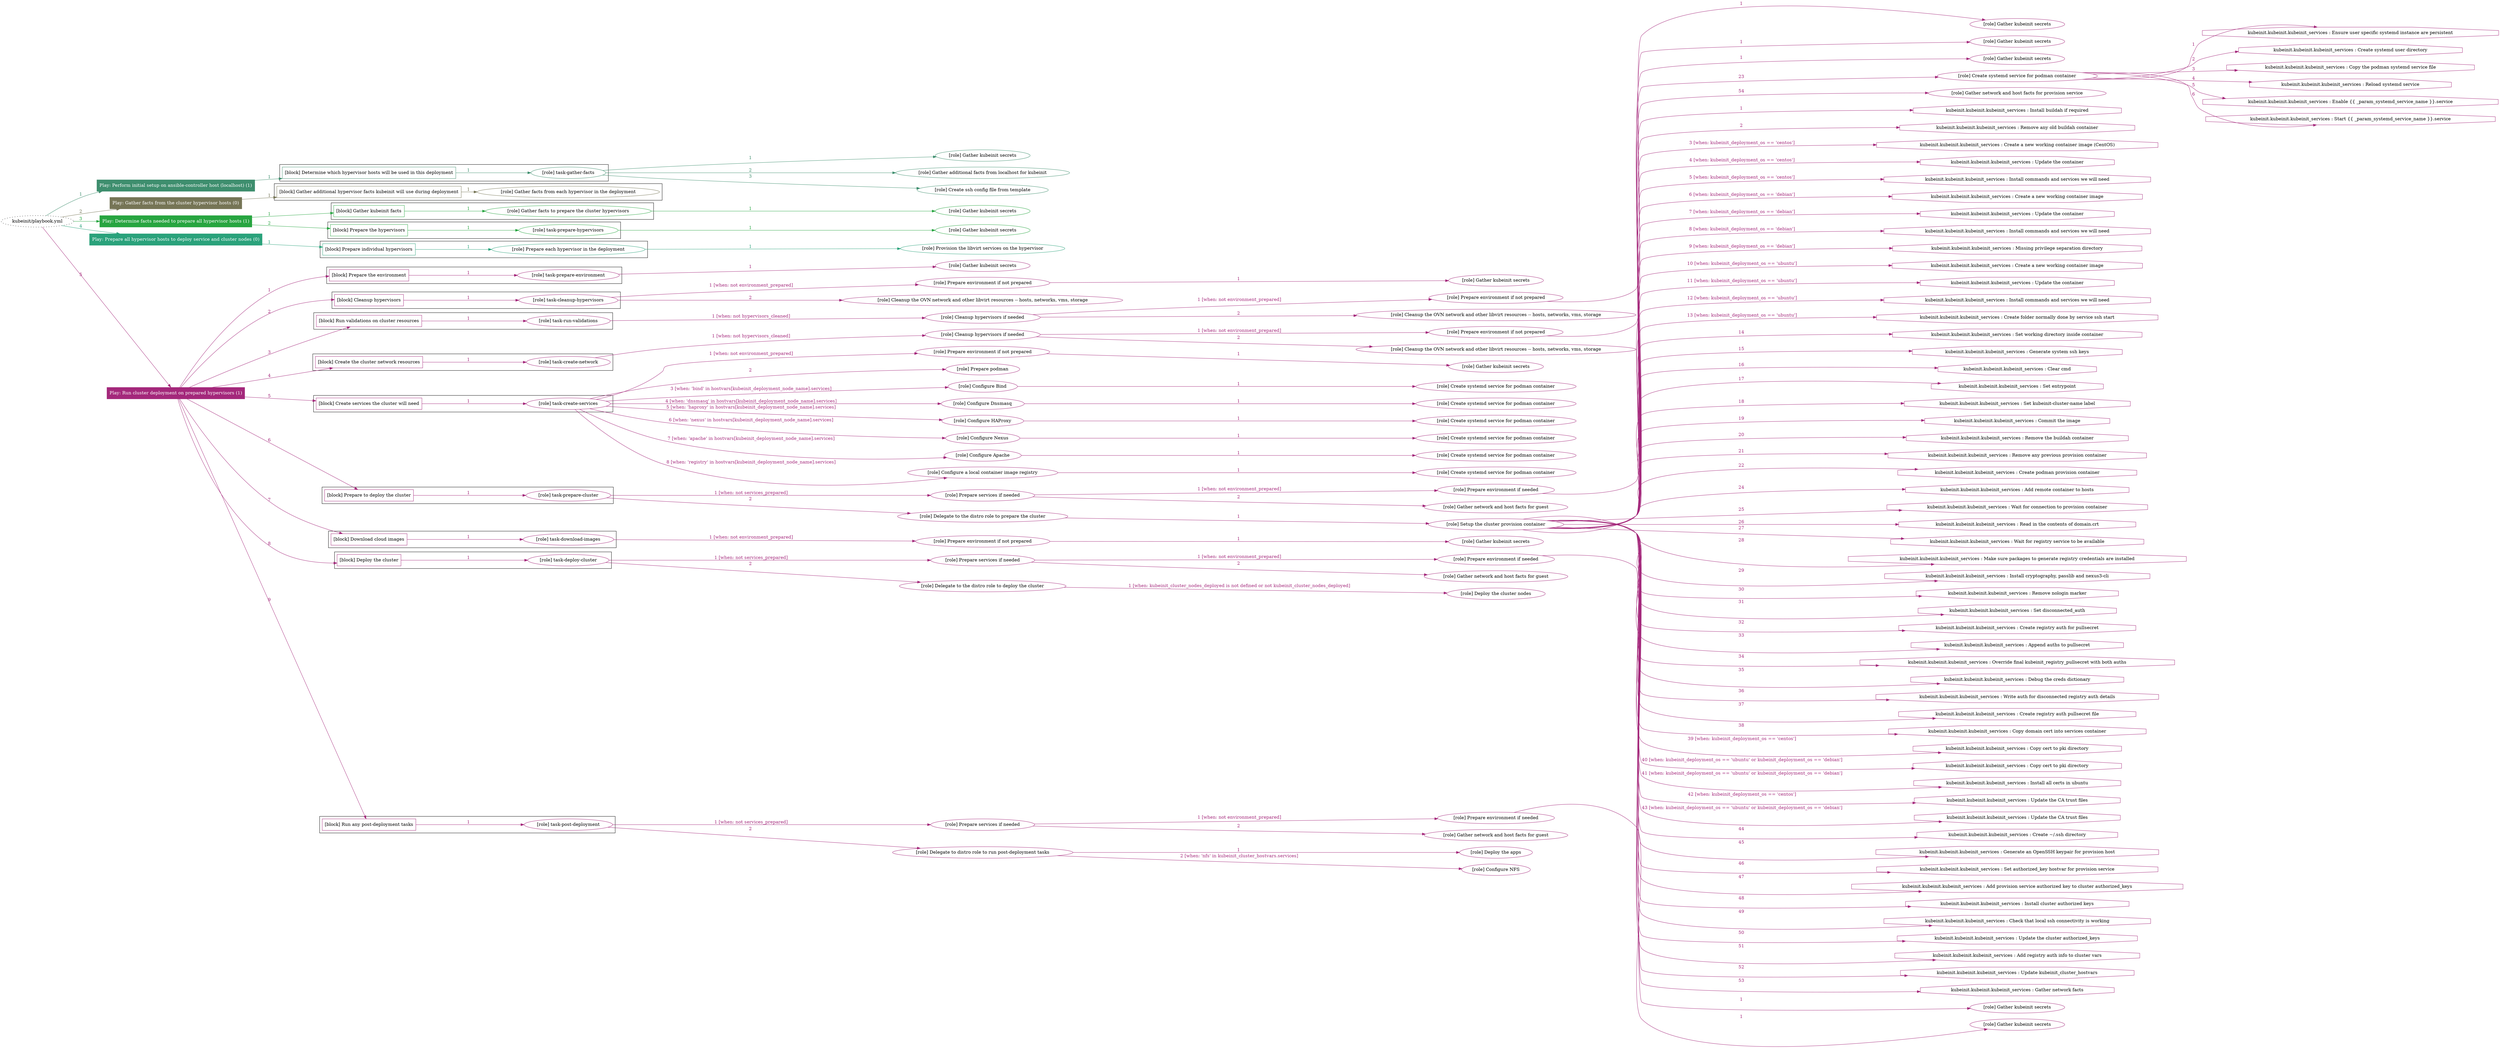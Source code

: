 digraph {
	graph [concentrate=true ordering=in rankdir=LR ratio=fill]
	edge [esep=5 sep=10]
	"kubeinit/playbook.yml" [URL="/home/runner/work/kubeinit/kubeinit/kubeinit/playbook.yml" id=playbook_fc9ef0c0 style=dotted]
	play_40e023aa [label="Play: Perform initial setup on ansible-controller host (localhost) (1)" URL="/home/runner/work/kubeinit/kubeinit/kubeinit/playbook.yml" color="#3e8e6e" fontcolor="#ffffff" id=play_40e023aa shape=box style=filled tooltip=localhost]
	"kubeinit/playbook.yml" -> play_40e023aa [label="1 " color="#3e8e6e" fontcolor="#3e8e6e" id=edge_9143a3cf labeltooltip="1 " tooltip="1 "]
	subgraph "Gather kubeinit secrets" {
		role_ceb4c560 [label="[role] Gather kubeinit secrets" URL="/home/runner/.ansible/collections/ansible_collections/kubeinit/kubeinit/roles/kubeinit_prepare/tasks/build_hypervisors_group.yml" color="#3e8e6e" id=role_ceb4c560 tooltip="Gather kubeinit secrets"]
	}
	subgraph "Gather additional facts from localhost for kubeinit" {
		role_d8255704 [label="[role] Gather additional facts from localhost for kubeinit" URL="/home/runner/.ansible/collections/ansible_collections/kubeinit/kubeinit/roles/kubeinit_prepare/tasks/build_hypervisors_group.yml" color="#3e8e6e" id=role_d8255704 tooltip="Gather additional facts from localhost for kubeinit"]
	}
	subgraph "Create ssh config file from template" {
		role_a8addc89 [label="[role] Create ssh config file from template" URL="/home/runner/.ansible/collections/ansible_collections/kubeinit/kubeinit/roles/kubeinit_prepare/tasks/build_hypervisors_group.yml" color="#3e8e6e" id=role_a8addc89 tooltip="Create ssh config file from template"]
	}
	subgraph "task-gather-facts" {
		role_4b4bc251 [label="[role] task-gather-facts" URL="/home/runner/work/kubeinit/kubeinit/kubeinit/playbook.yml" color="#3e8e6e" id=role_4b4bc251 tooltip="task-gather-facts"]
		role_4b4bc251 -> role_ceb4c560 [label="1 " color="#3e8e6e" fontcolor="#3e8e6e" id=edge_9913559d labeltooltip="1 " tooltip="1 "]
		role_4b4bc251 -> role_d8255704 [label="2 " color="#3e8e6e" fontcolor="#3e8e6e" id=edge_7c391508 labeltooltip="2 " tooltip="2 "]
		role_4b4bc251 -> role_a8addc89 [label="3 " color="#3e8e6e" fontcolor="#3e8e6e" id=edge_d17e6157 labeltooltip="3 " tooltip="3 "]
	}
	subgraph "Play: Perform initial setup on ansible-controller host (localhost) (1)" {
		play_40e023aa -> block_a10aff15 [label=1 color="#3e8e6e" fontcolor="#3e8e6e" id=edge_7d0dbaa0 labeltooltip=1 tooltip=1]
		subgraph cluster_block_a10aff15 {
			block_a10aff15 [label="[block] Determine which hypervisor hosts will be used in this deployment" URL="/home/runner/work/kubeinit/kubeinit/kubeinit/playbook.yml" color="#3e8e6e" id=block_a10aff15 labeltooltip="Determine which hypervisor hosts will be used in this deployment" shape=box tooltip="Determine which hypervisor hosts will be used in this deployment"]
			block_a10aff15 -> role_4b4bc251 [label="1 " color="#3e8e6e" fontcolor="#3e8e6e" id=edge_7c44c421 labeltooltip="1 " tooltip="1 "]
		}
	}
	play_b331a8ee [label="Play: Gather facts from the cluster hypervisor hosts (0)" URL="/home/runner/work/kubeinit/kubeinit/kubeinit/playbook.yml" color="#767556" fontcolor="#ffffff" id=play_b331a8ee shape=box style=filled tooltip="Play: Gather facts from the cluster hypervisor hosts (0)"]
	"kubeinit/playbook.yml" -> play_b331a8ee [label="2 " color="#767556" fontcolor="#767556" id=edge_70a4c593 labeltooltip="2 " tooltip="2 "]
	subgraph "Gather facts from each hypervisor in the deployment" {
		role_54c6ccaf [label="[role] Gather facts from each hypervisor in the deployment" URL="/home/runner/work/kubeinit/kubeinit/kubeinit/playbook.yml" color="#767556" id=role_54c6ccaf tooltip="Gather facts from each hypervisor in the deployment"]
	}
	subgraph "Play: Gather facts from the cluster hypervisor hosts (0)" {
		play_b331a8ee -> block_916718db [label=1 color="#767556" fontcolor="#767556" id=edge_ce037e58 labeltooltip=1 tooltip=1]
		subgraph cluster_block_916718db {
			block_916718db [label="[block] Gather additional hypervisor facts kubeinit will use during deployment" URL="/home/runner/work/kubeinit/kubeinit/kubeinit/playbook.yml" color="#767556" id=block_916718db labeltooltip="Gather additional hypervisor facts kubeinit will use during deployment" shape=box tooltip="Gather additional hypervisor facts kubeinit will use during deployment"]
			block_916718db -> role_54c6ccaf [label="1 " color="#767556" fontcolor="#767556" id=edge_72fcd29d labeltooltip="1 " tooltip="1 "]
		}
	}
	play_ac082080 [label="Play: Determine facts needed to prepare all hypervisor hosts (1)" URL="/home/runner/work/kubeinit/kubeinit/kubeinit/playbook.yml" color="#27a540" fontcolor="#ffffff" id=play_ac082080 shape=box style=filled tooltip=localhost]
	"kubeinit/playbook.yml" -> play_ac082080 [label="3 " color="#27a540" fontcolor="#27a540" id=edge_07451710 labeltooltip="3 " tooltip="3 "]
	subgraph "Gather kubeinit secrets" {
		role_797c23f0 [label="[role] Gather kubeinit secrets" URL="/home/runner/.ansible/collections/ansible_collections/kubeinit/kubeinit/roles/kubeinit_prepare/tasks/gather_kubeinit_facts.yml" color="#27a540" id=role_797c23f0 tooltip="Gather kubeinit secrets"]
	}
	subgraph "Gather facts to prepare the cluster hypervisors" {
		role_e097ae68 [label="[role] Gather facts to prepare the cluster hypervisors" URL="/home/runner/work/kubeinit/kubeinit/kubeinit/playbook.yml" color="#27a540" id=role_e097ae68 tooltip="Gather facts to prepare the cluster hypervisors"]
		role_e097ae68 -> role_797c23f0 [label="1 " color="#27a540" fontcolor="#27a540" id=edge_1d40142e labeltooltip="1 " tooltip="1 "]
	}
	subgraph "Gather kubeinit secrets" {
		role_cbdb8c14 [label="[role] Gather kubeinit secrets" URL="/home/runner/.ansible/collections/ansible_collections/kubeinit/kubeinit/roles/kubeinit_prepare/tasks/gather_kubeinit_facts.yml" color="#27a540" id=role_cbdb8c14 tooltip="Gather kubeinit secrets"]
	}
	subgraph "task-prepare-hypervisors" {
		role_9def0d1f [label="[role] task-prepare-hypervisors" URL="/home/runner/work/kubeinit/kubeinit/kubeinit/playbook.yml" color="#27a540" id=role_9def0d1f tooltip="task-prepare-hypervisors"]
		role_9def0d1f -> role_cbdb8c14 [label="1 " color="#27a540" fontcolor="#27a540" id=edge_0aa300aa labeltooltip="1 " tooltip="1 "]
	}
	subgraph "Play: Determine facts needed to prepare all hypervisor hosts (1)" {
		play_ac082080 -> block_69c78845 [label=1 color="#27a540" fontcolor="#27a540" id=edge_75e038e0 labeltooltip=1 tooltip=1]
		subgraph cluster_block_69c78845 {
			block_69c78845 [label="[block] Gather kubeinit facts" URL="/home/runner/work/kubeinit/kubeinit/kubeinit/playbook.yml" color="#27a540" id=block_69c78845 labeltooltip="Gather kubeinit facts" shape=box tooltip="Gather kubeinit facts"]
			block_69c78845 -> role_e097ae68 [label="1 " color="#27a540" fontcolor="#27a540" id=edge_e6ae9882 labeltooltip="1 " tooltip="1 "]
		}
		play_ac082080 -> block_7c60056f [label=2 color="#27a540" fontcolor="#27a540" id=edge_09f9b8f0 labeltooltip=2 tooltip=2]
		subgraph cluster_block_7c60056f {
			block_7c60056f [label="[block] Prepare the hypervisors" URL="/home/runner/work/kubeinit/kubeinit/kubeinit/playbook.yml" color="#27a540" id=block_7c60056f labeltooltip="Prepare the hypervisors" shape=box tooltip="Prepare the hypervisors"]
			block_7c60056f -> role_9def0d1f [label="1 " color="#27a540" fontcolor="#27a540" id=edge_7a21856f labeltooltip="1 " tooltip="1 "]
		}
	}
	play_f7979178 [label="Play: Prepare all hypervisor hosts to deploy service and cluster nodes (0)" URL="/home/runner/work/kubeinit/kubeinit/kubeinit/playbook.yml" color="#2aa27b" fontcolor="#ffffff" id=play_f7979178 shape=box style=filled tooltip="Play: Prepare all hypervisor hosts to deploy service and cluster nodes (0)"]
	"kubeinit/playbook.yml" -> play_f7979178 [label="4 " color="#2aa27b" fontcolor="#2aa27b" id=edge_63b0119c labeltooltip="4 " tooltip="4 "]
	subgraph "Provision the libvirt services on the hypervisor" {
		role_2e86f4f8 [label="[role] Provision the libvirt services on the hypervisor" URL="/home/runner/.ansible/collections/ansible_collections/kubeinit/kubeinit/roles/kubeinit_prepare/tasks/prepare_hypervisor.yml" color="#2aa27b" id=role_2e86f4f8 tooltip="Provision the libvirt services on the hypervisor"]
	}
	subgraph "Prepare each hypervisor in the deployment" {
		role_d9214d9c [label="[role] Prepare each hypervisor in the deployment" URL="/home/runner/work/kubeinit/kubeinit/kubeinit/playbook.yml" color="#2aa27b" id=role_d9214d9c tooltip="Prepare each hypervisor in the deployment"]
		role_d9214d9c -> role_2e86f4f8 [label="1 " color="#2aa27b" fontcolor="#2aa27b" id=edge_7694df0a labeltooltip="1 " tooltip="1 "]
	}
	subgraph "Play: Prepare all hypervisor hosts to deploy service and cluster nodes (0)" {
		play_f7979178 -> block_fe6e8619 [label=1 color="#2aa27b" fontcolor="#2aa27b" id=edge_f6553859 labeltooltip=1 tooltip=1]
		subgraph cluster_block_fe6e8619 {
			block_fe6e8619 [label="[block] Prepare individual hypervisors" URL="/home/runner/work/kubeinit/kubeinit/kubeinit/playbook.yml" color="#2aa27b" id=block_fe6e8619 labeltooltip="Prepare individual hypervisors" shape=box tooltip="Prepare individual hypervisors"]
			block_fe6e8619 -> role_d9214d9c [label="1 " color="#2aa27b" fontcolor="#2aa27b" id=edge_371c7bcf labeltooltip="1 " tooltip="1 "]
		}
	}
	play_3b40f7a4 [label="Play: Run cluster deployment on prepared hypervisors (1)" URL="/home/runner/work/kubeinit/kubeinit/kubeinit/playbook.yml" color="#a4287b" fontcolor="#ffffff" id=play_3b40f7a4 shape=box style=filled tooltip=localhost]
	"kubeinit/playbook.yml" -> play_3b40f7a4 [label="5 " color="#a4287b" fontcolor="#a4287b" id=edge_44ec511d labeltooltip="5 " tooltip="5 "]
	subgraph "Gather kubeinit secrets" {
		role_8edb78dc [label="[role] Gather kubeinit secrets" URL="/home/runner/.ansible/collections/ansible_collections/kubeinit/kubeinit/roles/kubeinit_prepare/tasks/gather_kubeinit_facts.yml" color="#a4287b" id=role_8edb78dc tooltip="Gather kubeinit secrets"]
	}
	subgraph "task-prepare-environment" {
		role_894d1590 [label="[role] task-prepare-environment" URL="/home/runner/work/kubeinit/kubeinit/kubeinit/playbook.yml" color="#a4287b" id=role_894d1590 tooltip="task-prepare-environment"]
		role_894d1590 -> role_8edb78dc [label="1 " color="#a4287b" fontcolor="#a4287b" id=edge_e4213322 labeltooltip="1 " tooltip="1 "]
	}
	subgraph "Gather kubeinit secrets" {
		role_2dbd3ea4 [label="[role] Gather kubeinit secrets" URL="/home/runner/.ansible/collections/ansible_collections/kubeinit/kubeinit/roles/kubeinit_prepare/tasks/gather_kubeinit_facts.yml" color="#a4287b" id=role_2dbd3ea4 tooltip="Gather kubeinit secrets"]
	}
	subgraph "Prepare environment if not prepared" {
		role_f28abff0 [label="[role] Prepare environment if not prepared" URL="/home/runner/.ansible/collections/ansible_collections/kubeinit/kubeinit/roles/kubeinit_prepare/tasks/cleanup_hypervisors.yml" color="#a4287b" id=role_f28abff0 tooltip="Prepare environment if not prepared"]
		role_f28abff0 -> role_2dbd3ea4 [label="1 " color="#a4287b" fontcolor="#a4287b" id=edge_283c0130 labeltooltip="1 " tooltip="1 "]
	}
	subgraph "Cleanup the OVN network and other libvirt resources -- hosts, networks, vms, storage" {
		role_dc21ffb0 [label="[role] Cleanup the OVN network and other libvirt resources -- hosts, networks, vms, storage" URL="/home/runner/.ansible/collections/ansible_collections/kubeinit/kubeinit/roles/kubeinit_prepare/tasks/cleanup_hypervisors.yml" color="#a4287b" id=role_dc21ffb0 tooltip="Cleanup the OVN network and other libvirt resources -- hosts, networks, vms, storage"]
	}
	subgraph "task-cleanup-hypervisors" {
		role_9ffa4da5 [label="[role] task-cleanup-hypervisors" URL="/home/runner/work/kubeinit/kubeinit/kubeinit/playbook.yml" color="#a4287b" id=role_9ffa4da5 tooltip="task-cleanup-hypervisors"]
		role_9ffa4da5 -> role_f28abff0 [label="1 [when: not environment_prepared]" color="#a4287b" fontcolor="#a4287b" id=edge_ab8c6ffa labeltooltip="1 [when: not environment_prepared]" tooltip="1 [when: not environment_prepared]"]
		role_9ffa4da5 -> role_dc21ffb0 [label="2 " color="#a4287b" fontcolor="#a4287b" id=edge_ac21a563 labeltooltip="2 " tooltip="2 "]
	}
	subgraph "Gather kubeinit secrets" {
		role_d8016eed [label="[role] Gather kubeinit secrets" URL="/home/runner/.ansible/collections/ansible_collections/kubeinit/kubeinit/roles/kubeinit_prepare/tasks/gather_kubeinit_facts.yml" color="#a4287b" id=role_d8016eed tooltip="Gather kubeinit secrets"]
	}
	subgraph "Prepare environment if not prepared" {
		role_b6e67a8f [label="[role] Prepare environment if not prepared" URL="/home/runner/.ansible/collections/ansible_collections/kubeinit/kubeinit/roles/kubeinit_prepare/tasks/cleanup_hypervisors.yml" color="#a4287b" id=role_b6e67a8f tooltip="Prepare environment if not prepared"]
		role_b6e67a8f -> role_d8016eed [label="1 " color="#a4287b" fontcolor="#a4287b" id=edge_2d1b01a0 labeltooltip="1 " tooltip="1 "]
	}
	subgraph "Cleanup the OVN network and other libvirt resources -- hosts, networks, vms, storage" {
		role_b9b884fc [label="[role] Cleanup the OVN network and other libvirt resources -- hosts, networks, vms, storage" URL="/home/runner/.ansible/collections/ansible_collections/kubeinit/kubeinit/roles/kubeinit_prepare/tasks/cleanup_hypervisors.yml" color="#a4287b" id=role_b9b884fc tooltip="Cleanup the OVN network and other libvirt resources -- hosts, networks, vms, storage"]
	}
	subgraph "Cleanup hypervisors if needed" {
		role_f535b6c1 [label="[role] Cleanup hypervisors if needed" URL="/home/runner/.ansible/collections/ansible_collections/kubeinit/kubeinit/roles/kubeinit_validations/tasks/main.yml" color="#a4287b" id=role_f535b6c1 tooltip="Cleanup hypervisors if needed"]
		role_f535b6c1 -> role_b6e67a8f [label="1 [when: not environment_prepared]" color="#a4287b" fontcolor="#a4287b" id=edge_dbe62b80 labeltooltip="1 [when: not environment_prepared]" tooltip="1 [when: not environment_prepared]"]
		role_f535b6c1 -> role_b9b884fc [label="2 " color="#a4287b" fontcolor="#a4287b" id=edge_03a955c8 labeltooltip="2 " tooltip="2 "]
	}
	subgraph "task-run-validations" {
		role_7bd41323 [label="[role] task-run-validations" URL="/home/runner/work/kubeinit/kubeinit/kubeinit/playbook.yml" color="#a4287b" id=role_7bd41323 tooltip="task-run-validations"]
		role_7bd41323 -> role_f535b6c1 [label="1 [when: not hypervisors_cleaned]" color="#a4287b" fontcolor="#a4287b" id=edge_4cca9461 labeltooltip="1 [when: not hypervisors_cleaned]" tooltip="1 [when: not hypervisors_cleaned]"]
	}
	subgraph "Gather kubeinit secrets" {
		role_51395961 [label="[role] Gather kubeinit secrets" URL="/home/runner/.ansible/collections/ansible_collections/kubeinit/kubeinit/roles/kubeinit_prepare/tasks/gather_kubeinit_facts.yml" color="#a4287b" id=role_51395961 tooltip="Gather kubeinit secrets"]
	}
	subgraph "Prepare environment if not prepared" {
		role_cf07cda0 [label="[role] Prepare environment if not prepared" URL="/home/runner/.ansible/collections/ansible_collections/kubeinit/kubeinit/roles/kubeinit_prepare/tasks/cleanup_hypervisors.yml" color="#a4287b" id=role_cf07cda0 tooltip="Prepare environment if not prepared"]
		role_cf07cda0 -> role_51395961 [label="1 " color="#a4287b" fontcolor="#a4287b" id=edge_23709ef2 labeltooltip="1 " tooltip="1 "]
	}
	subgraph "Cleanup the OVN network and other libvirt resources -- hosts, networks, vms, storage" {
		role_69a82f65 [label="[role] Cleanup the OVN network and other libvirt resources -- hosts, networks, vms, storage" URL="/home/runner/.ansible/collections/ansible_collections/kubeinit/kubeinit/roles/kubeinit_prepare/tasks/cleanup_hypervisors.yml" color="#a4287b" id=role_69a82f65 tooltip="Cleanup the OVN network and other libvirt resources -- hosts, networks, vms, storage"]
	}
	subgraph "Cleanup hypervisors if needed" {
		role_98ede2b1 [label="[role] Cleanup hypervisors if needed" URL="/home/runner/.ansible/collections/ansible_collections/kubeinit/kubeinit/roles/kubeinit_libvirt/tasks/create_network.yml" color="#a4287b" id=role_98ede2b1 tooltip="Cleanup hypervisors if needed"]
		role_98ede2b1 -> role_cf07cda0 [label="1 [when: not environment_prepared]" color="#a4287b" fontcolor="#a4287b" id=edge_e37c5677 labeltooltip="1 [when: not environment_prepared]" tooltip="1 [when: not environment_prepared]"]
		role_98ede2b1 -> role_69a82f65 [label="2 " color="#a4287b" fontcolor="#a4287b" id=edge_219d1ae0 labeltooltip="2 " tooltip="2 "]
	}
	subgraph "task-create-network" {
		role_64166454 [label="[role] task-create-network" URL="/home/runner/work/kubeinit/kubeinit/kubeinit/playbook.yml" color="#a4287b" id=role_64166454 tooltip="task-create-network"]
		role_64166454 -> role_98ede2b1 [label="1 [when: not hypervisors_cleaned]" color="#a4287b" fontcolor="#a4287b" id=edge_05e85c1c labeltooltip="1 [when: not hypervisors_cleaned]" tooltip="1 [when: not hypervisors_cleaned]"]
	}
	subgraph "Gather kubeinit secrets" {
		role_f6fcbee2 [label="[role] Gather kubeinit secrets" URL="/home/runner/.ansible/collections/ansible_collections/kubeinit/kubeinit/roles/kubeinit_prepare/tasks/gather_kubeinit_facts.yml" color="#a4287b" id=role_f6fcbee2 tooltip="Gather kubeinit secrets"]
	}
	subgraph "Prepare environment if not prepared" {
		role_054988a4 [label="[role] Prepare environment if not prepared" URL="/home/runner/.ansible/collections/ansible_collections/kubeinit/kubeinit/roles/kubeinit_services/tasks/main.yml" color="#a4287b" id=role_054988a4 tooltip="Prepare environment if not prepared"]
		role_054988a4 -> role_f6fcbee2 [label="1 " color="#a4287b" fontcolor="#a4287b" id=edge_7e36f71a labeltooltip="1 " tooltip="1 "]
	}
	subgraph "Prepare podman" {
		role_267c48cf [label="[role] Prepare podman" URL="/home/runner/.ansible/collections/ansible_collections/kubeinit/kubeinit/roles/kubeinit_services/tasks/00_create_service_pod.yml" color="#a4287b" id=role_267c48cf tooltip="Prepare podman"]
	}
	subgraph "Create systemd service for podman container" {
		role_49966fa1 [label="[role] Create systemd service for podman container" URL="/home/runner/.ansible/collections/ansible_collections/kubeinit/kubeinit/roles/kubeinit_bind/tasks/main.yml" color="#a4287b" id=role_49966fa1 tooltip="Create systemd service for podman container"]
	}
	subgraph "Configure Bind" {
		role_d8f028ad [label="[role] Configure Bind" URL="/home/runner/.ansible/collections/ansible_collections/kubeinit/kubeinit/roles/kubeinit_services/tasks/start_services_containers.yml" color="#a4287b" id=role_d8f028ad tooltip="Configure Bind"]
		role_d8f028ad -> role_49966fa1 [label="1 " color="#a4287b" fontcolor="#a4287b" id=edge_faceec6a labeltooltip="1 " tooltip="1 "]
	}
	subgraph "Create systemd service for podman container" {
		role_0ac103c0 [label="[role] Create systemd service for podman container" URL="/home/runner/.ansible/collections/ansible_collections/kubeinit/kubeinit/roles/kubeinit_dnsmasq/tasks/main.yml" color="#a4287b" id=role_0ac103c0 tooltip="Create systemd service for podman container"]
	}
	subgraph "Configure Dnsmasq" {
		role_2464eeed [label="[role] Configure Dnsmasq" URL="/home/runner/.ansible/collections/ansible_collections/kubeinit/kubeinit/roles/kubeinit_services/tasks/start_services_containers.yml" color="#a4287b" id=role_2464eeed tooltip="Configure Dnsmasq"]
		role_2464eeed -> role_0ac103c0 [label="1 " color="#a4287b" fontcolor="#a4287b" id=edge_6a5e719e labeltooltip="1 " tooltip="1 "]
	}
	subgraph "Create systemd service for podman container" {
		role_ac623488 [label="[role] Create systemd service for podman container" URL="/home/runner/.ansible/collections/ansible_collections/kubeinit/kubeinit/roles/kubeinit_haproxy/tasks/main.yml" color="#a4287b" id=role_ac623488 tooltip="Create systemd service for podman container"]
	}
	subgraph "Configure HAProxy" {
		role_4a7d347b [label="[role] Configure HAProxy" URL="/home/runner/.ansible/collections/ansible_collections/kubeinit/kubeinit/roles/kubeinit_services/tasks/start_services_containers.yml" color="#a4287b" id=role_4a7d347b tooltip="Configure HAProxy"]
		role_4a7d347b -> role_ac623488 [label="1 " color="#a4287b" fontcolor="#a4287b" id=edge_bae166fc labeltooltip="1 " tooltip="1 "]
	}
	subgraph "Create systemd service for podman container" {
		role_0b8dae5e [label="[role] Create systemd service for podman container" URL="/home/runner/.ansible/collections/ansible_collections/kubeinit/kubeinit/roles/kubeinit_nexus/tasks/main.yml" color="#a4287b" id=role_0b8dae5e tooltip="Create systemd service for podman container"]
	}
	subgraph "Configure Nexus" {
		role_c68414f7 [label="[role] Configure Nexus" URL="/home/runner/.ansible/collections/ansible_collections/kubeinit/kubeinit/roles/kubeinit_services/tasks/start_services_containers.yml" color="#a4287b" id=role_c68414f7 tooltip="Configure Nexus"]
		role_c68414f7 -> role_0b8dae5e [label="1 " color="#a4287b" fontcolor="#a4287b" id=edge_eb6af883 labeltooltip="1 " tooltip="1 "]
	}
	subgraph "Create systemd service for podman container" {
		role_98b53064 [label="[role] Create systemd service for podman container" URL="/home/runner/.ansible/collections/ansible_collections/kubeinit/kubeinit/roles/kubeinit_apache/tasks/main.yml" color="#a4287b" id=role_98b53064 tooltip="Create systemd service for podman container"]
	}
	subgraph "Configure Apache" {
		role_1bf7f138 [label="[role] Configure Apache" URL="/home/runner/.ansible/collections/ansible_collections/kubeinit/kubeinit/roles/kubeinit_services/tasks/start_services_containers.yml" color="#a4287b" id=role_1bf7f138 tooltip="Configure Apache"]
		role_1bf7f138 -> role_98b53064 [label="1 " color="#a4287b" fontcolor="#a4287b" id=edge_299ad79e labeltooltip="1 " tooltip="1 "]
	}
	subgraph "Create systemd service for podman container" {
		role_7ed688b8 [label="[role] Create systemd service for podman container" URL="/home/runner/.ansible/collections/ansible_collections/kubeinit/kubeinit/roles/kubeinit_registry/tasks/main.yml" color="#a4287b" id=role_7ed688b8 tooltip="Create systemd service for podman container"]
	}
	subgraph "Configure a local container image registry" {
		role_5d12a79b [label="[role] Configure a local container image registry" URL="/home/runner/.ansible/collections/ansible_collections/kubeinit/kubeinit/roles/kubeinit_services/tasks/start_services_containers.yml" color="#a4287b" id=role_5d12a79b tooltip="Configure a local container image registry"]
		role_5d12a79b -> role_7ed688b8 [label="1 " color="#a4287b" fontcolor="#a4287b" id=edge_d4a56080 labeltooltip="1 " tooltip="1 "]
	}
	subgraph "task-create-services" {
		role_0a69d91a [label="[role] task-create-services" URL="/home/runner/work/kubeinit/kubeinit/kubeinit/playbook.yml" color="#a4287b" id=role_0a69d91a tooltip="task-create-services"]
		role_0a69d91a -> role_054988a4 [label="1 [when: not environment_prepared]" color="#a4287b" fontcolor="#a4287b" id=edge_16dcb2e8 labeltooltip="1 [when: not environment_prepared]" tooltip="1 [when: not environment_prepared]"]
		role_0a69d91a -> role_267c48cf [label="2 " color="#a4287b" fontcolor="#a4287b" id=edge_fea19907 labeltooltip="2 " tooltip="2 "]
		role_0a69d91a -> role_d8f028ad [label="3 [when: 'bind' in hostvars[kubeinit_deployment_node_name].services]" color="#a4287b" fontcolor="#a4287b" id=edge_2f4a592b labeltooltip="3 [when: 'bind' in hostvars[kubeinit_deployment_node_name].services]" tooltip="3 [when: 'bind' in hostvars[kubeinit_deployment_node_name].services]"]
		role_0a69d91a -> role_2464eeed [label="4 [when: 'dnsmasq' in hostvars[kubeinit_deployment_node_name].services]" color="#a4287b" fontcolor="#a4287b" id=edge_c65ecede labeltooltip="4 [when: 'dnsmasq' in hostvars[kubeinit_deployment_node_name].services]" tooltip="4 [when: 'dnsmasq' in hostvars[kubeinit_deployment_node_name].services]"]
		role_0a69d91a -> role_4a7d347b [label="5 [when: 'haproxy' in hostvars[kubeinit_deployment_node_name].services]" color="#a4287b" fontcolor="#a4287b" id=edge_aebb5808 labeltooltip="5 [when: 'haproxy' in hostvars[kubeinit_deployment_node_name].services]" tooltip="5 [when: 'haproxy' in hostvars[kubeinit_deployment_node_name].services]"]
		role_0a69d91a -> role_c68414f7 [label="6 [when: 'nexus' in hostvars[kubeinit_deployment_node_name].services]" color="#a4287b" fontcolor="#a4287b" id=edge_79d2e939 labeltooltip="6 [when: 'nexus' in hostvars[kubeinit_deployment_node_name].services]" tooltip="6 [when: 'nexus' in hostvars[kubeinit_deployment_node_name].services]"]
		role_0a69d91a -> role_1bf7f138 [label="7 [when: 'apache' in hostvars[kubeinit_deployment_node_name].services]" color="#a4287b" fontcolor="#a4287b" id=edge_d1ab0888 labeltooltip="7 [when: 'apache' in hostvars[kubeinit_deployment_node_name].services]" tooltip="7 [when: 'apache' in hostvars[kubeinit_deployment_node_name].services]"]
		role_0a69d91a -> role_5d12a79b [label="8 [when: 'registry' in hostvars[kubeinit_deployment_node_name].services]" color="#a4287b" fontcolor="#a4287b" id=edge_9cff93a0 labeltooltip="8 [when: 'registry' in hostvars[kubeinit_deployment_node_name].services]" tooltip="8 [when: 'registry' in hostvars[kubeinit_deployment_node_name].services]"]
	}
	subgraph "Gather kubeinit secrets" {
		role_5c5686dc [label="[role] Gather kubeinit secrets" URL="/home/runner/.ansible/collections/ansible_collections/kubeinit/kubeinit/roles/kubeinit_prepare/tasks/gather_kubeinit_facts.yml" color="#a4287b" id=role_5c5686dc tooltip="Gather kubeinit secrets"]
	}
	subgraph "Prepare environment if needed" {
		role_2a529a20 [label="[role] Prepare environment if needed" URL="/home/runner/.ansible/collections/ansible_collections/kubeinit/kubeinit/roles/kubeinit_services/tasks/prepare_services.yml" color="#a4287b" id=role_2a529a20 tooltip="Prepare environment if needed"]
		role_2a529a20 -> role_5c5686dc [label="1 " color="#a4287b" fontcolor="#a4287b" id=edge_08a6ee59 labeltooltip="1 " tooltip="1 "]
	}
	subgraph "Gather network and host facts for guest" {
		role_deb67b92 [label="[role] Gather network and host facts for guest" URL="/home/runner/.ansible/collections/ansible_collections/kubeinit/kubeinit/roles/kubeinit_services/tasks/prepare_services.yml" color="#a4287b" id=role_deb67b92 tooltip="Gather network and host facts for guest"]
	}
	subgraph "Prepare services if needed" {
		role_d9d3f664 [label="[role] Prepare services if needed" URL="/home/runner/.ansible/collections/ansible_collections/kubeinit/kubeinit/roles/kubeinit_prepare/tasks/prepare_cluster.yml" color="#a4287b" id=role_d9d3f664 tooltip="Prepare services if needed"]
		role_d9d3f664 -> role_2a529a20 [label="1 [when: not environment_prepared]" color="#a4287b" fontcolor="#a4287b" id=edge_2122d949 labeltooltip="1 [when: not environment_prepared]" tooltip="1 [when: not environment_prepared]"]
		role_d9d3f664 -> role_deb67b92 [label="2 " color="#a4287b" fontcolor="#a4287b" id=edge_55ecd63f labeltooltip="2 " tooltip="2 "]
	}
	subgraph "Create systemd service for podman container" {
		role_7e109d5b [label="[role] Create systemd service for podman container" URL="/home/runner/.ansible/collections/ansible_collections/kubeinit/kubeinit/roles/kubeinit_services/tasks/create_provision_container.yml" color="#a4287b" id=role_7e109d5b tooltip="Create systemd service for podman container"]
		task_443e1b6b [label="kubeinit.kubeinit.kubeinit_services : Ensure user specific systemd instance are persistent" URL="/home/runner/.ansible/collections/ansible_collections/kubeinit/kubeinit/roles/kubeinit_services/tasks/create_managed_service.yml" color="#a4287b" id=task_443e1b6b shape=octagon tooltip="kubeinit.kubeinit.kubeinit_services : Ensure user specific systemd instance are persistent"]
		role_7e109d5b -> task_443e1b6b [label="1 " color="#a4287b" fontcolor="#a4287b" id=edge_41777599 labeltooltip="1 " tooltip="1 "]
		task_4e8b6f90 [label="kubeinit.kubeinit.kubeinit_services : Create systemd user directory" URL="/home/runner/.ansible/collections/ansible_collections/kubeinit/kubeinit/roles/kubeinit_services/tasks/create_managed_service.yml" color="#a4287b" id=task_4e8b6f90 shape=octagon tooltip="kubeinit.kubeinit.kubeinit_services : Create systemd user directory"]
		role_7e109d5b -> task_4e8b6f90 [label="2 " color="#a4287b" fontcolor="#a4287b" id=edge_4d09a8a6 labeltooltip="2 " tooltip="2 "]
		task_ab125905 [label="kubeinit.kubeinit.kubeinit_services : Copy the podman systemd service file" URL="/home/runner/.ansible/collections/ansible_collections/kubeinit/kubeinit/roles/kubeinit_services/tasks/create_managed_service.yml" color="#a4287b" id=task_ab125905 shape=octagon tooltip="kubeinit.kubeinit.kubeinit_services : Copy the podman systemd service file"]
		role_7e109d5b -> task_ab125905 [label="3 " color="#a4287b" fontcolor="#a4287b" id=edge_29ee7b52 labeltooltip="3 " tooltip="3 "]
		task_6963c54b [label="kubeinit.kubeinit.kubeinit_services : Reload systemd service" URL="/home/runner/.ansible/collections/ansible_collections/kubeinit/kubeinit/roles/kubeinit_services/tasks/create_managed_service.yml" color="#a4287b" id=task_6963c54b shape=octagon tooltip="kubeinit.kubeinit.kubeinit_services : Reload systemd service"]
		role_7e109d5b -> task_6963c54b [label="4 " color="#a4287b" fontcolor="#a4287b" id=edge_2517b63f labeltooltip="4 " tooltip="4 "]
		task_be22d31a [label="kubeinit.kubeinit.kubeinit_services : Enable {{ _param_systemd_service_name }}.service" URL="/home/runner/.ansible/collections/ansible_collections/kubeinit/kubeinit/roles/kubeinit_services/tasks/create_managed_service.yml" color="#a4287b" id=task_be22d31a shape=octagon tooltip="kubeinit.kubeinit.kubeinit_services : Enable {{ _param_systemd_service_name }}.service"]
		role_7e109d5b -> task_be22d31a [label="5 " color="#a4287b" fontcolor="#a4287b" id=edge_94782d70 labeltooltip="5 " tooltip="5 "]
		task_d77bce27 [label="kubeinit.kubeinit.kubeinit_services : Start {{ _param_systemd_service_name }}.service" URL="/home/runner/.ansible/collections/ansible_collections/kubeinit/kubeinit/roles/kubeinit_services/tasks/create_managed_service.yml" color="#a4287b" id=task_d77bce27 shape=octagon tooltip="kubeinit.kubeinit.kubeinit_services : Start {{ _param_systemd_service_name }}.service"]
		role_7e109d5b -> task_d77bce27 [label="6 " color="#a4287b" fontcolor="#a4287b" id=edge_3ee89416 labeltooltip="6 " tooltip="6 "]
	}
	subgraph "Gather network and host facts for provision service" {
		role_4f58ebee [label="[role] Gather network and host facts for provision service" URL="/home/runner/.ansible/collections/ansible_collections/kubeinit/kubeinit/roles/kubeinit_services/tasks/create_provision_container.yml" color="#a4287b" id=role_4f58ebee tooltip="Gather network and host facts for provision service"]
	}
	subgraph "Setup the cluster provision container" {
		role_1db54a44 [label="[role] Setup the cluster provision container" URL="/home/runner/.ansible/collections/ansible_collections/kubeinit/kubeinit/roles/kubeinit_cdk/tasks/prepare_cluster.yml" color="#a4287b" id=role_1db54a44 tooltip="Setup the cluster provision container"]
		task_3a9154a3 [label="kubeinit.kubeinit.kubeinit_services : Install buildah if required" URL="/home/runner/.ansible/collections/ansible_collections/kubeinit/kubeinit/roles/kubeinit_services/tasks/create_provision_container.yml" color="#a4287b" id=task_3a9154a3 shape=octagon tooltip="kubeinit.kubeinit.kubeinit_services : Install buildah if required"]
		role_1db54a44 -> task_3a9154a3 [label="1 " color="#a4287b" fontcolor="#a4287b" id=edge_9dd0908a labeltooltip="1 " tooltip="1 "]
		task_0b174497 [label="kubeinit.kubeinit.kubeinit_services : Remove any old buildah container" URL="/home/runner/.ansible/collections/ansible_collections/kubeinit/kubeinit/roles/kubeinit_services/tasks/create_provision_container.yml" color="#a4287b" id=task_0b174497 shape=octagon tooltip="kubeinit.kubeinit.kubeinit_services : Remove any old buildah container"]
		role_1db54a44 -> task_0b174497 [label="2 " color="#a4287b" fontcolor="#a4287b" id=edge_96cc84fd labeltooltip="2 " tooltip="2 "]
		task_75f2dfae [label="kubeinit.kubeinit.kubeinit_services : Create a new working container image (CentOS)" URL="/home/runner/.ansible/collections/ansible_collections/kubeinit/kubeinit/roles/kubeinit_services/tasks/create_provision_container.yml" color="#a4287b" id=task_75f2dfae shape=octagon tooltip="kubeinit.kubeinit.kubeinit_services : Create a new working container image (CentOS)"]
		role_1db54a44 -> task_75f2dfae [label="3 [when: kubeinit_deployment_os == 'centos']" color="#a4287b" fontcolor="#a4287b" id=edge_cd7ef1a5 labeltooltip="3 [when: kubeinit_deployment_os == 'centos']" tooltip="3 [when: kubeinit_deployment_os == 'centos']"]
		task_2aecba5a [label="kubeinit.kubeinit.kubeinit_services : Update the container" URL="/home/runner/.ansible/collections/ansible_collections/kubeinit/kubeinit/roles/kubeinit_services/tasks/create_provision_container.yml" color="#a4287b" id=task_2aecba5a shape=octagon tooltip="kubeinit.kubeinit.kubeinit_services : Update the container"]
		role_1db54a44 -> task_2aecba5a [label="4 [when: kubeinit_deployment_os == 'centos']" color="#a4287b" fontcolor="#a4287b" id=edge_687f73c4 labeltooltip="4 [when: kubeinit_deployment_os == 'centos']" tooltip="4 [when: kubeinit_deployment_os == 'centos']"]
		task_b056306d [label="kubeinit.kubeinit.kubeinit_services : Install commands and services we will need" URL="/home/runner/.ansible/collections/ansible_collections/kubeinit/kubeinit/roles/kubeinit_services/tasks/create_provision_container.yml" color="#a4287b" id=task_b056306d shape=octagon tooltip="kubeinit.kubeinit.kubeinit_services : Install commands and services we will need"]
		role_1db54a44 -> task_b056306d [label="5 [when: kubeinit_deployment_os == 'centos']" color="#a4287b" fontcolor="#a4287b" id=edge_ff3dd348 labeltooltip="5 [when: kubeinit_deployment_os == 'centos']" tooltip="5 [when: kubeinit_deployment_os == 'centos']"]
		task_2706654f [label="kubeinit.kubeinit.kubeinit_services : Create a new working container image" URL="/home/runner/.ansible/collections/ansible_collections/kubeinit/kubeinit/roles/kubeinit_services/tasks/create_provision_container.yml" color="#a4287b" id=task_2706654f shape=octagon tooltip="kubeinit.kubeinit.kubeinit_services : Create a new working container image"]
		role_1db54a44 -> task_2706654f [label="6 [when: kubeinit_deployment_os == 'debian']" color="#a4287b" fontcolor="#a4287b" id=edge_81550df9 labeltooltip="6 [when: kubeinit_deployment_os == 'debian']" tooltip="6 [when: kubeinit_deployment_os == 'debian']"]
		task_d97807e2 [label="kubeinit.kubeinit.kubeinit_services : Update the container" URL="/home/runner/.ansible/collections/ansible_collections/kubeinit/kubeinit/roles/kubeinit_services/tasks/create_provision_container.yml" color="#a4287b" id=task_d97807e2 shape=octagon tooltip="kubeinit.kubeinit.kubeinit_services : Update the container"]
		role_1db54a44 -> task_d97807e2 [label="7 [when: kubeinit_deployment_os == 'debian']" color="#a4287b" fontcolor="#a4287b" id=edge_aadda7d8 labeltooltip="7 [when: kubeinit_deployment_os == 'debian']" tooltip="7 [when: kubeinit_deployment_os == 'debian']"]
		task_155d04dc [label="kubeinit.kubeinit.kubeinit_services : Install commands and services we will need" URL="/home/runner/.ansible/collections/ansible_collections/kubeinit/kubeinit/roles/kubeinit_services/tasks/create_provision_container.yml" color="#a4287b" id=task_155d04dc shape=octagon tooltip="kubeinit.kubeinit.kubeinit_services : Install commands and services we will need"]
		role_1db54a44 -> task_155d04dc [label="8 [when: kubeinit_deployment_os == 'debian']" color="#a4287b" fontcolor="#a4287b" id=edge_904f660e labeltooltip="8 [when: kubeinit_deployment_os == 'debian']" tooltip="8 [when: kubeinit_deployment_os == 'debian']"]
		task_1573fb5b [label="kubeinit.kubeinit.kubeinit_services : Missing privilege separation directory" URL="/home/runner/.ansible/collections/ansible_collections/kubeinit/kubeinit/roles/kubeinit_services/tasks/create_provision_container.yml" color="#a4287b" id=task_1573fb5b shape=octagon tooltip="kubeinit.kubeinit.kubeinit_services : Missing privilege separation directory"]
		role_1db54a44 -> task_1573fb5b [label="9 [when: kubeinit_deployment_os == 'debian']" color="#a4287b" fontcolor="#a4287b" id=edge_b8f51bc9 labeltooltip="9 [when: kubeinit_deployment_os == 'debian']" tooltip="9 [when: kubeinit_deployment_os == 'debian']"]
		task_c7f18c04 [label="kubeinit.kubeinit.kubeinit_services : Create a new working container image" URL="/home/runner/.ansible/collections/ansible_collections/kubeinit/kubeinit/roles/kubeinit_services/tasks/create_provision_container.yml" color="#a4287b" id=task_c7f18c04 shape=octagon tooltip="kubeinit.kubeinit.kubeinit_services : Create a new working container image"]
		role_1db54a44 -> task_c7f18c04 [label="10 [when: kubeinit_deployment_os == 'ubuntu']" color="#a4287b" fontcolor="#a4287b" id=edge_2dbea5ec labeltooltip="10 [when: kubeinit_deployment_os == 'ubuntu']" tooltip="10 [when: kubeinit_deployment_os == 'ubuntu']"]
		task_39997e90 [label="kubeinit.kubeinit.kubeinit_services : Update the container" URL="/home/runner/.ansible/collections/ansible_collections/kubeinit/kubeinit/roles/kubeinit_services/tasks/create_provision_container.yml" color="#a4287b" id=task_39997e90 shape=octagon tooltip="kubeinit.kubeinit.kubeinit_services : Update the container"]
		role_1db54a44 -> task_39997e90 [label="11 [when: kubeinit_deployment_os == 'ubuntu']" color="#a4287b" fontcolor="#a4287b" id=edge_9e137388 labeltooltip="11 [when: kubeinit_deployment_os == 'ubuntu']" tooltip="11 [when: kubeinit_deployment_os == 'ubuntu']"]
		task_addae20e [label="kubeinit.kubeinit.kubeinit_services : Install commands and services we will need" URL="/home/runner/.ansible/collections/ansible_collections/kubeinit/kubeinit/roles/kubeinit_services/tasks/create_provision_container.yml" color="#a4287b" id=task_addae20e shape=octagon tooltip="kubeinit.kubeinit.kubeinit_services : Install commands and services we will need"]
		role_1db54a44 -> task_addae20e [label="12 [when: kubeinit_deployment_os == 'ubuntu']" color="#a4287b" fontcolor="#a4287b" id=edge_06359f38 labeltooltip="12 [when: kubeinit_deployment_os == 'ubuntu']" tooltip="12 [when: kubeinit_deployment_os == 'ubuntu']"]
		task_efe433a5 [label="kubeinit.kubeinit.kubeinit_services : Create folder normally done by service ssh start" URL="/home/runner/.ansible/collections/ansible_collections/kubeinit/kubeinit/roles/kubeinit_services/tasks/create_provision_container.yml" color="#a4287b" id=task_efe433a5 shape=octagon tooltip="kubeinit.kubeinit.kubeinit_services : Create folder normally done by service ssh start"]
		role_1db54a44 -> task_efe433a5 [label="13 [when: kubeinit_deployment_os == 'ubuntu']" color="#a4287b" fontcolor="#a4287b" id=edge_e762fd73 labeltooltip="13 [when: kubeinit_deployment_os == 'ubuntu']" tooltip="13 [when: kubeinit_deployment_os == 'ubuntu']"]
		task_d59794c9 [label="kubeinit.kubeinit.kubeinit_services : Set working directory inside container" URL="/home/runner/.ansible/collections/ansible_collections/kubeinit/kubeinit/roles/kubeinit_services/tasks/create_provision_container.yml" color="#a4287b" id=task_d59794c9 shape=octagon tooltip="kubeinit.kubeinit.kubeinit_services : Set working directory inside container"]
		role_1db54a44 -> task_d59794c9 [label="14 " color="#a4287b" fontcolor="#a4287b" id=edge_7707b86c labeltooltip="14 " tooltip="14 "]
		task_b92719ce [label="kubeinit.kubeinit.kubeinit_services : Generate system ssh keys" URL="/home/runner/.ansible/collections/ansible_collections/kubeinit/kubeinit/roles/kubeinit_services/tasks/create_provision_container.yml" color="#a4287b" id=task_b92719ce shape=octagon tooltip="kubeinit.kubeinit.kubeinit_services : Generate system ssh keys"]
		role_1db54a44 -> task_b92719ce [label="15 " color="#a4287b" fontcolor="#a4287b" id=edge_1ae38f1d labeltooltip="15 " tooltip="15 "]
		task_57db224b [label="kubeinit.kubeinit.kubeinit_services : Clear cmd" URL="/home/runner/.ansible/collections/ansible_collections/kubeinit/kubeinit/roles/kubeinit_services/tasks/create_provision_container.yml" color="#a4287b" id=task_57db224b shape=octagon tooltip="kubeinit.kubeinit.kubeinit_services : Clear cmd"]
		role_1db54a44 -> task_57db224b [label="16 " color="#a4287b" fontcolor="#a4287b" id=edge_6cbcdc99 labeltooltip="16 " tooltip="16 "]
		task_1a4174f4 [label="kubeinit.kubeinit.kubeinit_services : Set entrypoint" URL="/home/runner/.ansible/collections/ansible_collections/kubeinit/kubeinit/roles/kubeinit_services/tasks/create_provision_container.yml" color="#a4287b" id=task_1a4174f4 shape=octagon tooltip="kubeinit.kubeinit.kubeinit_services : Set entrypoint"]
		role_1db54a44 -> task_1a4174f4 [label="17 " color="#a4287b" fontcolor="#a4287b" id=edge_7d46d687 labeltooltip="17 " tooltip="17 "]
		task_9abb946a [label="kubeinit.kubeinit.kubeinit_services : Set kubeinit-cluster-name label" URL="/home/runner/.ansible/collections/ansible_collections/kubeinit/kubeinit/roles/kubeinit_services/tasks/create_provision_container.yml" color="#a4287b" id=task_9abb946a shape=octagon tooltip="kubeinit.kubeinit.kubeinit_services : Set kubeinit-cluster-name label"]
		role_1db54a44 -> task_9abb946a [label="18 " color="#a4287b" fontcolor="#a4287b" id=edge_03e3c060 labeltooltip="18 " tooltip="18 "]
		task_c304c3e1 [label="kubeinit.kubeinit.kubeinit_services : Commit the image" URL="/home/runner/.ansible/collections/ansible_collections/kubeinit/kubeinit/roles/kubeinit_services/tasks/create_provision_container.yml" color="#a4287b" id=task_c304c3e1 shape=octagon tooltip="kubeinit.kubeinit.kubeinit_services : Commit the image"]
		role_1db54a44 -> task_c304c3e1 [label="19 " color="#a4287b" fontcolor="#a4287b" id=edge_54a79419 labeltooltip="19 " tooltip="19 "]
		task_82bfd406 [label="kubeinit.kubeinit.kubeinit_services : Remove the buildah container" URL="/home/runner/.ansible/collections/ansible_collections/kubeinit/kubeinit/roles/kubeinit_services/tasks/create_provision_container.yml" color="#a4287b" id=task_82bfd406 shape=octagon tooltip="kubeinit.kubeinit.kubeinit_services : Remove the buildah container"]
		role_1db54a44 -> task_82bfd406 [label="20 " color="#a4287b" fontcolor="#a4287b" id=edge_e7a29118 labeltooltip="20 " tooltip="20 "]
		task_eb269585 [label="kubeinit.kubeinit.kubeinit_services : Remove any previous provision container" URL="/home/runner/.ansible/collections/ansible_collections/kubeinit/kubeinit/roles/kubeinit_services/tasks/create_provision_container.yml" color="#a4287b" id=task_eb269585 shape=octagon tooltip="kubeinit.kubeinit.kubeinit_services : Remove any previous provision container"]
		role_1db54a44 -> task_eb269585 [label="21 " color="#a4287b" fontcolor="#a4287b" id=edge_31ce0389 labeltooltip="21 " tooltip="21 "]
		task_383ebb96 [label="kubeinit.kubeinit.kubeinit_services : Create podman provision container" URL="/home/runner/.ansible/collections/ansible_collections/kubeinit/kubeinit/roles/kubeinit_services/tasks/create_provision_container.yml" color="#a4287b" id=task_383ebb96 shape=octagon tooltip="kubeinit.kubeinit.kubeinit_services : Create podman provision container"]
		role_1db54a44 -> task_383ebb96 [label="22 " color="#a4287b" fontcolor="#a4287b" id=edge_c8ffd544 labeltooltip="22 " tooltip="22 "]
		role_1db54a44 -> role_7e109d5b [label="23 " color="#a4287b" fontcolor="#a4287b" id=edge_bbb1d694 labeltooltip="23 " tooltip="23 "]
		task_0e2511cd [label="kubeinit.kubeinit.kubeinit_services : Add remote container to hosts" URL="/home/runner/.ansible/collections/ansible_collections/kubeinit/kubeinit/roles/kubeinit_services/tasks/create_provision_container.yml" color="#a4287b" id=task_0e2511cd shape=octagon tooltip="kubeinit.kubeinit.kubeinit_services : Add remote container to hosts"]
		role_1db54a44 -> task_0e2511cd [label="24 " color="#a4287b" fontcolor="#a4287b" id=edge_b0848dc2 labeltooltip="24 " tooltip="24 "]
		task_5658b43b [label="kubeinit.kubeinit.kubeinit_services : Wait for connection to provision container" URL="/home/runner/.ansible/collections/ansible_collections/kubeinit/kubeinit/roles/kubeinit_services/tasks/create_provision_container.yml" color="#a4287b" id=task_5658b43b shape=octagon tooltip="kubeinit.kubeinit.kubeinit_services : Wait for connection to provision container"]
		role_1db54a44 -> task_5658b43b [label="25 " color="#a4287b" fontcolor="#a4287b" id=edge_182749fa labeltooltip="25 " tooltip="25 "]
		task_a0a159c2 [label="kubeinit.kubeinit.kubeinit_services : Read in the contents of domain.crt" URL="/home/runner/.ansible/collections/ansible_collections/kubeinit/kubeinit/roles/kubeinit_services/tasks/create_provision_container.yml" color="#a4287b" id=task_a0a159c2 shape=octagon tooltip="kubeinit.kubeinit.kubeinit_services : Read in the contents of domain.crt"]
		role_1db54a44 -> task_a0a159c2 [label="26 " color="#a4287b" fontcolor="#a4287b" id=edge_2756b220 labeltooltip="26 " tooltip="26 "]
		task_eacccfed [label="kubeinit.kubeinit.kubeinit_services : Wait for registry service to be available" URL="/home/runner/.ansible/collections/ansible_collections/kubeinit/kubeinit/roles/kubeinit_services/tasks/create_provision_container.yml" color="#a4287b" id=task_eacccfed shape=octagon tooltip="kubeinit.kubeinit.kubeinit_services : Wait for registry service to be available"]
		role_1db54a44 -> task_eacccfed [label="27 " color="#a4287b" fontcolor="#a4287b" id=edge_d2141afb labeltooltip="27 " tooltip="27 "]
		task_f31acd1b [label="kubeinit.kubeinit.kubeinit_services : Make sure packages to generate registry credentials are installed" URL="/home/runner/.ansible/collections/ansible_collections/kubeinit/kubeinit/roles/kubeinit_services/tasks/create_provision_container.yml" color="#a4287b" id=task_f31acd1b shape=octagon tooltip="kubeinit.kubeinit.kubeinit_services : Make sure packages to generate registry credentials are installed"]
		role_1db54a44 -> task_f31acd1b [label="28 " color="#a4287b" fontcolor="#a4287b" id=edge_7da1bfb7 labeltooltip="28 " tooltip="28 "]
		task_70502051 [label="kubeinit.kubeinit.kubeinit_services : Install cryptography, passlib and nexus3-cli" URL="/home/runner/.ansible/collections/ansible_collections/kubeinit/kubeinit/roles/kubeinit_services/tasks/create_provision_container.yml" color="#a4287b" id=task_70502051 shape=octagon tooltip="kubeinit.kubeinit.kubeinit_services : Install cryptography, passlib and nexus3-cli"]
		role_1db54a44 -> task_70502051 [label="29 " color="#a4287b" fontcolor="#a4287b" id=edge_ad4e37f3 labeltooltip="29 " tooltip="29 "]
		task_3d276ab0 [label="kubeinit.kubeinit.kubeinit_services : Remove nologin marker" URL="/home/runner/.ansible/collections/ansible_collections/kubeinit/kubeinit/roles/kubeinit_services/tasks/create_provision_container.yml" color="#a4287b" id=task_3d276ab0 shape=octagon tooltip="kubeinit.kubeinit.kubeinit_services : Remove nologin marker"]
		role_1db54a44 -> task_3d276ab0 [label="30 " color="#a4287b" fontcolor="#a4287b" id=edge_dba0a700 labeltooltip="30 " tooltip="30 "]
		task_278cabf7 [label="kubeinit.kubeinit.kubeinit_services : Set disconnected_auth" URL="/home/runner/.ansible/collections/ansible_collections/kubeinit/kubeinit/roles/kubeinit_services/tasks/create_provision_container.yml" color="#a4287b" id=task_278cabf7 shape=octagon tooltip="kubeinit.kubeinit.kubeinit_services : Set disconnected_auth"]
		role_1db54a44 -> task_278cabf7 [label="31 " color="#a4287b" fontcolor="#a4287b" id=edge_c7b404a7 labeltooltip="31 " tooltip="31 "]
		task_bab44928 [label="kubeinit.kubeinit.kubeinit_services : Create registry auth for pullsecret" URL="/home/runner/.ansible/collections/ansible_collections/kubeinit/kubeinit/roles/kubeinit_services/tasks/create_provision_container.yml" color="#a4287b" id=task_bab44928 shape=octagon tooltip="kubeinit.kubeinit.kubeinit_services : Create registry auth for pullsecret"]
		role_1db54a44 -> task_bab44928 [label="32 " color="#a4287b" fontcolor="#a4287b" id=edge_361ad7c1 labeltooltip="32 " tooltip="32 "]
		task_1c8033d6 [label="kubeinit.kubeinit.kubeinit_services : Append auths to pullsecret" URL="/home/runner/.ansible/collections/ansible_collections/kubeinit/kubeinit/roles/kubeinit_services/tasks/create_provision_container.yml" color="#a4287b" id=task_1c8033d6 shape=octagon tooltip="kubeinit.kubeinit.kubeinit_services : Append auths to pullsecret"]
		role_1db54a44 -> task_1c8033d6 [label="33 " color="#a4287b" fontcolor="#a4287b" id=edge_7e53e08f labeltooltip="33 " tooltip="33 "]
		task_19820928 [label="kubeinit.kubeinit.kubeinit_services : Override final kubeinit_registry_pullsecret with both auths" URL="/home/runner/.ansible/collections/ansible_collections/kubeinit/kubeinit/roles/kubeinit_services/tasks/create_provision_container.yml" color="#a4287b" id=task_19820928 shape=octagon tooltip="kubeinit.kubeinit.kubeinit_services : Override final kubeinit_registry_pullsecret with both auths"]
		role_1db54a44 -> task_19820928 [label="34 " color="#a4287b" fontcolor="#a4287b" id=edge_4118f31a labeltooltip="34 " tooltip="34 "]
		task_bdf33bf2 [label="kubeinit.kubeinit.kubeinit_services : Debug the creds dictionary" URL="/home/runner/.ansible/collections/ansible_collections/kubeinit/kubeinit/roles/kubeinit_services/tasks/create_provision_container.yml" color="#a4287b" id=task_bdf33bf2 shape=octagon tooltip="kubeinit.kubeinit.kubeinit_services : Debug the creds dictionary"]
		role_1db54a44 -> task_bdf33bf2 [label="35 " color="#a4287b" fontcolor="#a4287b" id=edge_becd6d9f labeltooltip="35 " tooltip="35 "]
		task_b6aad98c [label="kubeinit.kubeinit.kubeinit_services : Write auth for disconnected registry auth details" URL="/home/runner/.ansible/collections/ansible_collections/kubeinit/kubeinit/roles/kubeinit_services/tasks/create_provision_container.yml" color="#a4287b" id=task_b6aad98c shape=octagon tooltip="kubeinit.kubeinit.kubeinit_services : Write auth for disconnected registry auth details"]
		role_1db54a44 -> task_b6aad98c [label="36 " color="#a4287b" fontcolor="#a4287b" id=edge_448fd5bd labeltooltip="36 " tooltip="36 "]
		task_b8397b6e [label="kubeinit.kubeinit.kubeinit_services : Create registry auth pullsecret file" URL="/home/runner/.ansible/collections/ansible_collections/kubeinit/kubeinit/roles/kubeinit_services/tasks/create_provision_container.yml" color="#a4287b" id=task_b8397b6e shape=octagon tooltip="kubeinit.kubeinit.kubeinit_services : Create registry auth pullsecret file"]
		role_1db54a44 -> task_b8397b6e [label="37 " color="#a4287b" fontcolor="#a4287b" id=edge_4882d3e0 labeltooltip="37 " tooltip="37 "]
		task_2dd28125 [label="kubeinit.kubeinit.kubeinit_services : Copy domain cert into services container" URL="/home/runner/.ansible/collections/ansible_collections/kubeinit/kubeinit/roles/kubeinit_services/tasks/create_provision_container.yml" color="#a4287b" id=task_2dd28125 shape=octagon tooltip="kubeinit.kubeinit.kubeinit_services : Copy domain cert into services container"]
		role_1db54a44 -> task_2dd28125 [label="38 " color="#a4287b" fontcolor="#a4287b" id=edge_78bbbf3b labeltooltip="38 " tooltip="38 "]
		task_b4d82f98 [label="kubeinit.kubeinit.kubeinit_services : Copy cert to pki directory" URL="/home/runner/.ansible/collections/ansible_collections/kubeinit/kubeinit/roles/kubeinit_services/tasks/create_provision_container.yml" color="#a4287b" id=task_b4d82f98 shape=octagon tooltip="kubeinit.kubeinit.kubeinit_services : Copy cert to pki directory"]
		role_1db54a44 -> task_b4d82f98 [label="39 [when: kubeinit_deployment_os == 'centos']" color="#a4287b" fontcolor="#a4287b" id=edge_42582449 labeltooltip="39 [when: kubeinit_deployment_os == 'centos']" tooltip="39 [when: kubeinit_deployment_os == 'centos']"]
		task_b4b4473b [label="kubeinit.kubeinit.kubeinit_services : Copy cert to pki directory" URL="/home/runner/.ansible/collections/ansible_collections/kubeinit/kubeinit/roles/kubeinit_services/tasks/create_provision_container.yml" color="#a4287b" id=task_b4b4473b shape=octagon tooltip="kubeinit.kubeinit.kubeinit_services : Copy cert to pki directory"]
		role_1db54a44 -> task_b4b4473b [label="40 [when: kubeinit_deployment_os == 'ubuntu' or kubeinit_deployment_os == 'debian']" color="#a4287b" fontcolor="#a4287b" id=edge_9df5e669 labeltooltip="40 [when: kubeinit_deployment_os == 'ubuntu' or kubeinit_deployment_os == 'debian']" tooltip="40 [when: kubeinit_deployment_os == 'ubuntu' or kubeinit_deployment_os == 'debian']"]
		task_dd784604 [label="kubeinit.kubeinit.kubeinit_services : Install all certs in ubuntu" URL="/home/runner/.ansible/collections/ansible_collections/kubeinit/kubeinit/roles/kubeinit_services/tasks/create_provision_container.yml" color="#a4287b" id=task_dd784604 shape=octagon tooltip="kubeinit.kubeinit.kubeinit_services : Install all certs in ubuntu"]
		role_1db54a44 -> task_dd784604 [label="41 [when: kubeinit_deployment_os == 'ubuntu' or kubeinit_deployment_os == 'debian']" color="#a4287b" fontcolor="#a4287b" id=edge_c9821a2e labeltooltip="41 [when: kubeinit_deployment_os == 'ubuntu' or kubeinit_deployment_os == 'debian']" tooltip="41 [when: kubeinit_deployment_os == 'ubuntu' or kubeinit_deployment_os == 'debian']"]
		task_a8dc7836 [label="kubeinit.kubeinit.kubeinit_services : Update the CA trust files" URL="/home/runner/.ansible/collections/ansible_collections/kubeinit/kubeinit/roles/kubeinit_services/tasks/create_provision_container.yml" color="#a4287b" id=task_a8dc7836 shape=octagon tooltip="kubeinit.kubeinit.kubeinit_services : Update the CA trust files"]
		role_1db54a44 -> task_a8dc7836 [label="42 [when: kubeinit_deployment_os == 'centos']" color="#a4287b" fontcolor="#a4287b" id=edge_531876ee labeltooltip="42 [when: kubeinit_deployment_os == 'centos']" tooltip="42 [when: kubeinit_deployment_os == 'centos']"]
		task_5d3577a2 [label="kubeinit.kubeinit.kubeinit_services : Update the CA trust files" URL="/home/runner/.ansible/collections/ansible_collections/kubeinit/kubeinit/roles/kubeinit_services/tasks/create_provision_container.yml" color="#a4287b" id=task_5d3577a2 shape=octagon tooltip="kubeinit.kubeinit.kubeinit_services : Update the CA trust files"]
		role_1db54a44 -> task_5d3577a2 [label="43 [when: kubeinit_deployment_os == 'ubuntu' or kubeinit_deployment_os == 'debian']" color="#a4287b" fontcolor="#a4287b" id=edge_8a21be53 labeltooltip="43 [when: kubeinit_deployment_os == 'ubuntu' or kubeinit_deployment_os == 'debian']" tooltip="43 [when: kubeinit_deployment_os == 'ubuntu' or kubeinit_deployment_os == 'debian']"]
		task_dc1caf92 [label="kubeinit.kubeinit.kubeinit_services : Create ~/.ssh directory" URL="/home/runner/.ansible/collections/ansible_collections/kubeinit/kubeinit/roles/kubeinit_services/tasks/create_provision_container.yml" color="#a4287b" id=task_dc1caf92 shape=octagon tooltip="kubeinit.kubeinit.kubeinit_services : Create ~/.ssh directory"]
		role_1db54a44 -> task_dc1caf92 [label="44 " color="#a4287b" fontcolor="#a4287b" id=edge_941946c8 labeltooltip="44 " tooltip="44 "]
		task_5c26e344 [label="kubeinit.kubeinit.kubeinit_services : Generate an OpenSSH keypair for provision host" URL="/home/runner/.ansible/collections/ansible_collections/kubeinit/kubeinit/roles/kubeinit_services/tasks/create_provision_container.yml" color="#a4287b" id=task_5c26e344 shape=octagon tooltip="kubeinit.kubeinit.kubeinit_services : Generate an OpenSSH keypair for provision host"]
		role_1db54a44 -> task_5c26e344 [label="45 " color="#a4287b" fontcolor="#a4287b" id=edge_4ec525dc labeltooltip="45 " tooltip="45 "]
		task_b461b80f [label="kubeinit.kubeinit.kubeinit_services : Set authorized_key hostvar for provision service" URL="/home/runner/.ansible/collections/ansible_collections/kubeinit/kubeinit/roles/kubeinit_services/tasks/create_provision_container.yml" color="#a4287b" id=task_b461b80f shape=octagon tooltip="kubeinit.kubeinit.kubeinit_services : Set authorized_key hostvar for provision service"]
		role_1db54a44 -> task_b461b80f [label="46 " color="#a4287b" fontcolor="#a4287b" id=edge_622f489e labeltooltip="46 " tooltip="46 "]
		task_72cf990a [label="kubeinit.kubeinit.kubeinit_services : Add provision service authorized key to cluster authorized_keys" URL="/home/runner/.ansible/collections/ansible_collections/kubeinit/kubeinit/roles/kubeinit_services/tasks/create_provision_container.yml" color="#a4287b" id=task_72cf990a shape=octagon tooltip="kubeinit.kubeinit.kubeinit_services : Add provision service authorized key to cluster authorized_keys"]
		role_1db54a44 -> task_72cf990a [label="47 " color="#a4287b" fontcolor="#a4287b" id=edge_a1947ad8 labeltooltip="47 " tooltip="47 "]
		task_1ac3a7c4 [label="kubeinit.kubeinit.kubeinit_services : Install cluster authorized keys" URL="/home/runner/.ansible/collections/ansible_collections/kubeinit/kubeinit/roles/kubeinit_services/tasks/create_provision_container.yml" color="#a4287b" id=task_1ac3a7c4 shape=octagon tooltip="kubeinit.kubeinit.kubeinit_services : Install cluster authorized keys"]
		role_1db54a44 -> task_1ac3a7c4 [label="48 " color="#a4287b" fontcolor="#a4287b" id=edge_9182f26e labeltooltip="48 " tooltip="48 "]
		task_6c22deba [label="kubeinit.kubeinit.kubeinit_services : Check that local ssh connectivity is working" URL="/home/runner/.ansible/collections/ansible_collections/kubeinit/kubeinit/roles/kubeinit_services/tasks/create_provision_container.yml" color="#a4287b" id=task_6c22deba shape=octagon tooltip="kubeinit.kubeinit.kubeinit_services : Check that local ssh connectivity is working"]
		role_1db54a44 -> task_6c22deba [label="49 " color="#a4287b" fontcolor="#a4287b" id=edge_f7a51731 labeltooltip="49 " tooltip="49 "]
		task_83fe5ed9 [label="kubeinit.kubeinit.kubeinit_services : Update the cluster authorized_keys" URL="/home/runner/.ansible/collections/ansible_collections/kubeinit/kubeinit/roles/kubeinit_services/tasks/create_provision_container.yml" color="#a4287b" id=task_83fe5ed9 shape=octagon tooltip="kubeinit.kubeinit.kubeinit_services : Update the cluster authorized_keys"]
		role_1db54a44 -> task_83fe5ed9 [label="50 " color="#a4287b" fontcolor="#a4287b" id=edge_5c38603b labeltooltip="50 " tooltip="50 "]
		task_f63e1def [label="kubeinit.kubeinit.kubeinit_services : Add registry auth info to cluster vars" URL="/home/runner/.ansible/collections/ansible_collections/kubeinit/kubeinit/roles/kubeinit_services/tasks/create_provision_container.yml" color="#a4287b" id=task_f63e1def shape=octagon tooltip="kubeinit.kubeinit.kubeinit_services : Add registry auth info to cluster vars"]
		role_1db54a44 -> task_f63e1def [label="51 " color="#a4287b" fontcolor="#a4287b" id=edge_03430590 labeltooltip="51 " tooltip="51 "]
		task_87e979c5 [label="kubeinit.kubeinit.kubeinit_services : Update kubeinit_cluster_hostvars" URL="/home/runner/.ansible/collections/ansible_collections/kubeinit/kubeinit/roles/kubeinit_services/tasks/create_provision_container.yml" color="#a4287b" id=task_87e979c5 shape=octagon tooltip="kubeinit.kubeinit.kubeinit_services : Update kubeinit_cluster_hostvars"]
		role_1db54a44 -> task_87e979c5 [label="52 " color="#a4287b" fontcolor="#a4287b" id=edge_5808377a labeltooltip="52 " tooltip="52 "]
		task_033d70d1 [label="kubeinit.kubeinit.kubeinit_services : Gather network facts" URL="/home/runner/.ansible/collections/ansible_collections/kubeinit/kubeinit/roles/kubeinit_services/tasks/create_provision_container.yml" color="#a4287b" id=task_033d70d1 shape=octagon tooltip="kubeinit.kubeinit.kubeinit_services : Gather network facts"]
		role_1db54a44 -> task_033d70d1 [label="53 " color="#a4287b" fontcolor="#a4287b" id=edge_9b534f81 labeltooltip="53 " tooltip="53 "]
		role_1db54a44 -> role_4f58ebee [label="54 " color="#a4287b" fontcolor="#a4287b" id=edge_e288ed44 labeltooltip="54 " tooltip="54 "]
	}
	subgraph "Delegate to the distro role to prepare the cluster" {
		role_ab01bd93 [label="[role] Delegate to the distro role to prepare the cluster" URL="/home/runner/.ansible/collections/ansible_collections/kubeinit/kubeinit/roles/kubeinit_prepare/tasks/prepare_cluster.yml" color="#a4287b" id=role_ab01bd93 tooltip="Delegate to the distro role to prepare the cluster"]
		role_ab01bd93 -> role_1db54a44 [label="1 " color="#a4287b" fontcolor="#a4287b" id=edge_26cb95d4 labeltooltip="1 " tooltip="1 "]
	}
	subgraph "task-prepare-cluster" {
		role_4c185207 [label="[role] task-prepare-cluster" URL="/home/runner/work/kubeinit/kubeinit/kubeinit/playbook.yml" color="#a4287b" id=role_4c185207 tooltip="task-prepare-cluster"]
		role_4c185207 -> role_d9d3f664 [label="1 [when: not services_prepared]" color="#a4287b" fontcolor="#a4287b" id=edge_99a8a80c labeltooltip="1 [when: not services_prepared]" tooltip="1 [when: not services_prepared]"]
		role_4c185207 -> role_ab01bd93 [label="2 " color="#a4287b" fontcolor="#a4287b" id=edge_572447f9 labeltooltip="2 " tooltip="2 "]
	}
	subgraph "Gather kubeinit secrets" {
		role_594865c1 [label="[role] Gather kubeinit secrets" URL="/home/runner/.ansible/collections/ansible_collections/kubeinit/kubeinit/roles/kubeinit_prepare/tasks/gather_kubeinit_facts.yml" color="#a4287b" id=role_594865c1 tooltip="Gather kubeinit secrets"]
	}
	subgraph "Prepare environment if not prepared" {
		role_711ef8f4 [label="[role] Prepare environment if not prepared" URL="/home/runner/.ansible/collections/ansible_collections/kubeinit/kubeinit/roles/kubeinit_libvirt/tasks/download_cloud_images.yml" color="#a4287b" id=role_711ef8f4 tooltip="Prepare environment if not prepared"]
		role_711ef8f4 -> role_594865c1 [label="1 " color="#a4287b" fontcolor="#a4287b" id=edge_236a5c2c labeltooltip="1 " tooltip="1 "]
	}
	subgraph "task-download-images" {
		role_ad79662c [label="[role] task-download-images" URL="/home/runner/work/kubeinit/kubeinit/kubeinit/playbook.yml" color="#a4287b" id=role_ad79662c tooltip="task-download-images"]
		role_ad79662c -> role_711ef8f4 [label="1 [when: not environment_prepared]" color="#a4287b" fontcolor="#a4287b" id=edge_65e08cd3 labeltooltip="1 [when: not environment_prepared]" tooltip="1 [when: not environment_prepared]"]
	}
	subgraph "Gather kubeinit secrets" {
		role_285c0e82 [label="[role] Gather kubeinit secrets" URL="/home/runner/.ansible/collections/ansible_collections/kubeinit/kubeinit/roles/kubeinit_prepare/tasks/gather_kubeinit_facts.yml" color="#a4287b" id=role_285c0e82 tooltip="Gather kubeinit secrets"]
	}
	subgraph "Prepare environment if needed" {
		role_c42998ae [label="[role] Prepare environment if needed" URL="/home/runner/.ansible/collections/ansible_collections/kubeinit/kubeinit/roles/kubeinit_services/tasks/prepare_services.yml" color="#a4287b" id=role_c42998ae tooltip="Prepare environment if needed"]
		role_c42998ae -> role_285c0e82 [label="1 " color="#a4287b" fontcolor="#a4287b" id=edge_9910355e labeltooltip="1 " tooltip="1 "]
	}
	subgraph "Gather network and host facts for guest" {
		role_e4f370b1 [label="[role] Gather network and host facts for guest" URL="/home/runner/.ansible/collections/ansible_collections/kubeinit/kubeinit/roles/kubeinit_services/tasks/prepare_services.yml" color="#a4287b" id=role_e4f370b1 tooltip="Gather network and host facts for guest"]
	}
	subgraph "Prepare services if needed" {
		role_14e71a1b [label="[role] Prepare services if needed" URL="/home/runner/.ansible/collections/ansible_collections/kubeinit/kubeinit/roles/kubeinit_prepare/tasks/deploy_cluster.yml" color="#a4287b" id=role_14e71a1b tooltip="Prepare services if needed"]
		role_14e71a1b -> role_c42998ae [label="1 [when: not environment_prepared]" color="#a4287b" fontcolor="#a4287b" id=edge_cc15887d labeltooltip="1 [when: not environment_prepared]" tooltip="1 [when: not environment_prepared]"]
		role_14e71a1b -> role_e4f370b1 [label="2 " color="#a4287b" fontcolor="#a4287b" id=edge_be1cfd78 labeltooltip="2 " tooltip="2 "]
	}
	subgraph "Deploy the cluster nodes" {
		role_7a723af7 [label="[role] Deploy the cluster nodes" URL="/home/runner/.ansible/collections/ansible_collections/kubeinit/kubeinit/roles/kubeinit_cdk/tasks/main.yml" color="#a4287b" id=role_7a723af7 tooltip="Deploy the cluster nodes"]
	}
	subgraph "Delegate to the distro role to deploy the cluster" {
		role_18ec44d6 [label="[role] Delegate to the distro role to deploy the cluster" URL="/home/runner/.ansible/collections/ansible_collections/kubeinit/kubeinit/roles/kubeinit_prepare/tasks/deploy_cluster.yml" color="#a4287b" id=role_18ec44d6 tooltip="Delegate to the distro role to deploy the cluster"]
		role_18ec44d6 -> role_7a723af7 [label="1 [when: kubeinit_cluster_nodes_deployed is not defined or not kubeinit_cluster_nodes_deployed]" color="#a4287b" fontcolor="#a4287b" id=edge_1a3e8343 labeltooltip="1 [when: kubeinit_cluster_nodes_deployed is not defined or not kubeinit_cluster_nodes_deployed]" tooltip="1 [when: kubeinit_cluster_nodes_deployed is not defined or not kubeinit_cluster_nodes_deployed]"]
	}
	subgraph "task-deploy-cluster" {
		role_b49ef557 [label="[role] task-deploy-cluster" URL="/home/runner/work/kubeinit/kubeinit/kubeinit/playbook.yml" color="#a4287b" id=role_b49ef557 tooltip="task-deploy-cluster"]
		role_b49ef557 -> role_14e71a1b [label="1 [when: not services_prepared]" color="#a4287b" fontcolor="#a4287b" id=edge_cb6fce5e labeltooltip="1 [when: not services_prepared]" tooltip="1 [when: not services_prepared]"]
		role_b49ef557 -> role_18ec44d6 [label="2 " color="#a4287b" fontcolor="#a4287b" id=edge_359dd23f labeltooltip="2 " tooltip="2 "]
	}
	subgraph "Gather kubeinit secrets" {
		role_fd813161 [label="[role] Gather kubeinit secrets" URL="/home/runner/.ansible/collections/ansible_collections/kubeinit/kubeinit/roles/kubeinit_prepare/tasks/gather_kubeinit_facts.yml" color="#a4287b" id=role_fd813161 tooltip="Gather kubeinit secrets"]
	}
	subgraph "Prepare environment if needed" {
		role_cc232ddc [label="[role] Prepare environment if needed" URL="/home/runner/.ansible/collections/ansible_collections/kubeinit/kubeinit/roles/kubeinit_services/tasks/prepare_services.yml" color="#a4287b" id=role_cc232ddc tooltip="Prepare environment if needed"]
		role_cc232ddc -> role_fd813161 [label="1 " color="#a4287b" fontcolor="#a4287b" id=edge_8d1b80e4 labeltooltip="1 " tooltip="1 "]
	}
	subgraph "Gather network and host facts for guest" {
		role_217e791b [label="[role] Gather network and host facts for guest" URL="/home/runner/.ansible/collections/ansible_collections/kubeinit/kubeinit/roles/kubeinit_services/tasks/prepare_services.yml" color="#a4287b" id=role_217e791b tooltip="Gather network and host facts for guest"]
	}
	subgraph "Prepare services if needed" {
		role_28c1afcb [label="[role] Prepare services if needed" URL="/home/runner/.ansible/collections/ansible_collections/kubeinit/kubeinit/roles/kubeinit_prepare/tasks/post_deployment.yml" color="#a4287b" id=role_28c1afcb tooltip="Prepare services if needed"]
		role_28c1afcb -> role_cc232ddc [label="1 [when: not environment_prepared]" color="#a4287b" fontcolor="#a4287b" id=edge_f3db6c9a labeltooltip="1 [when: not environment_prepared]" tooltip="1 [when: not environment_prepared]"]
		role_28c1afcb -> role_217e791b [label="2 " color="#a4287b" fontcolor="#a4287b" id=edge_07f8a979 labeltooltip="2 " tooltip="2 "]
	}
	subgraph "Deploy the apps" {
		role_8e484891 [label="[role] Deploy the apps" URL="/home/runner/.ansible/collections/ansible_collections/kubeinit/kubeinit/roles/kubeinit_cdk/tasks/post_deployment_tasks.yml" color="#a4287b" id=role_8e484891 tooltip="Deploy the apps"]
	}
	subgraph "Configure NFS" {
		role_9393ef00 [label="[role] Configure NFS" URL="/home/runner/.ansible/collections/ansible_collections/kubeinit/kubeinit/roles/kubeinit_cdk/tasks/post_deployment_tasks.yml" color="#a4287b" id=role_9393ef00 tooltip="Configure NFS"]
	}
	subgraph "Delegate to distro role to run post-deployment tasks" {
		role_b9cdcd4a [label="[role] Delegate to distro role to run post-deployment tasks" URL="/home/runner/.ansible/collections/ansible_collections/kubeinit/kubeinit/roles/kubeinit_prepare/tasks/post_deployment.yml" color="#a4287b" id=role_b9cdcd4a tooltip="Delegate to distro role to run post-deployment tasks"]
		role_b9cdcd4a -> role_8e484891 [label="1 " color="#a4287b" fontcolor="#a4287b" id=edge_8e58c516 labeltooltip="1 " tooltip="1 "]
		role_b9cdcd4a -> role_9393ef00 [label="2 [when: 'nfs' in kubeinit_cluster_hostvars.services]" color="#a4287b" fontcolor="#a4287b" id=edge_f23b9663 labeltooltip="2 [when: 'nfs' in kubeinit_cluster_hostvars.services]" tooltip="2 [when: 'nfs' in kubeinit_cluster_hostvars.services]"]
	}
	subgraph "task-post-deployment" {
		role_de8994a0 [label="[role] task-post-deployment" URL="/home/runner/work/kubeinit/kubeinit/kubeinit/playbook.yml" color="#a4287b" id=role_de8994a0 tooltip="task-post-deployment"]
		role_de8994a0 -> role_28c1afcb [label="1 [when: not services_prepared]" color="#a4287b" fontcolor="#a4287b" id=edge_55a3022d labeltooltip="1 [when: not services_prepared]" tooltip="1 [when: not services_prepared]"]
		role_de8994a0 -> role_b9cdcd4a [label="2 " color="#a4287b" fontcolor="#a4287b" id=edge_20f71820 labeltooltip="2 " tooltip="2 "]
	}
	subgraph "Play: Run cluster deployment on prepared hypervisors (1)" {
		play_3b40f7a4 -> block_2c72a3e8 [label=1 color="#a4287b" fontcolor="#a4287b" id=edge_92f455a5 labeltooltip=1 tooltip=1]
		subgraph cluster_block_2c72a3e8 {
			block_2c72a3e8 [label="[block] Prepare the environment" URL="/home/runner/work/kubeinit/kubeinit/kubeinit/playbook.yml" color="#a4287b" id=block_2c72a3e8 labeltooltip="Prepare the environment" shape=box tooltip="Prepare the environment"]
			block_2c72a3e8 -> role_894d1590 [label="1 " color="#a4287b" fontcolor="#a4287b" id=edge_45f51d09 labeltooltip="1 " tooltip="1 "]
		}
		play_3b40f7a4 -> block_3e2fe627 [label=2 color="#a4287b" fontcolor="#a4287b" id=edge_3996a5e4 labeltooltip=2 tooltip=2]
		subgraph cluster_block_3e2fe627 {
			block_3e2fe627 [label="[block] Cleanup hypervisors" URL="/home/runner/work/kubeinit/kubeinit/kubeinit/playbook.yml" color="#a4287b" id=block_3e2fe627 labeltooltip="Cleanup hypervisors" shape=box tooltip="Cleanup hypervisors"]
			block_3e2fe627 -> role_9ffa4da5 [label="1 " color="#a4287b" fontcolor="#a4287b" id=edge_2d981766 labeltooltip="1 " tooltip="1 "]
		}
		play_3b40f7a4 -> block_e47c5d38 [label=3 color="#a4287b" fontcolor="#a4287b" id=edge_8f6fb1aa labeltooltip=3 tooltip=3]
		subgraph cluster_block_e47c5d38 {
			block_e47c5d38 [label="[block] Run validations on cluster resources" URL="/home/runner/work/kubeinit/kubeinit/kubeinit/playbook.yml" color="#a4287b" id=block_e47c5d38 labeltooltip="Run validations on cluster resources" shape=box tooltip="Run validations on cluster resources"]
			block_e47c5d38 -> role_7bd41323 [label="1 " color="#a4287b" fontcolor="#a4287b" id=edge_1ae7042c labeltooltip="1 " tooltip="1 "]
		}
		play_3b40f7a4 -> block_996187fe [label=4 color="#a4287b" fontcolor="#a4287b" id=edge_6d391dca labeltooltip=4 tooltip=4]
		subgraph cluster_block_996187fe {
			block_996187fe [label="[block] Create the cluster network resources" URL="/home/runner/work/kubeinit/kubeinit/kubeinit/playbook.yml" color="#a4287b" id=block_996187fe labeltooltip="Create the cluster network resources" shape=box tooltip="Create the cluster network resources"]
			block_996187fe -> role_64166454 [label="1 " color="#a4287b" fontcolor="#a4287b" id=edge_0bb48211 labeltooltip="1 " tooltip="1 "]
		}
		play_3b40f7a4 -> block_a09aa2a1 [label=5 color="#a4287b" fontcolor="#a4287b" id=edge_28b685ff labeltooltip=5 tooltip=5]
		subgraph cluster_block_a09aa2a1 {
			block_a09aa2a1 [label="[block] Create services the cluster will need" URL="/home/runner/work/kubeinit/kubeinit/kubeinit/playbook.yml" color="#a4287b" id=block_a09aa2a1 labeltooltip="Create services the cluster will need" shape=box tooltip="Create services the cluster will need"]
			block_a09aa2a1 -> role_0a69d91a [label="1 " color="#a4287b" fontcolor="#a4287b" id=edge_34b6b531 labeltooltip="1 " tooltip="1 "]
		}
		play_3b40f7a4 -> block_ca828ad3 [label=6 color="#a4287b" fontcolor="#a4287b" id=edge_05a531ef labeltooltip=6 tooltip=6]
		subgraph cluster_block_ca828ad3 {
			block_ca828ad3 [label="[block] Prepare to deploy the cluster" URL="/home/runner/work/kubeinit/kubeinit/kubeinit/playbook.yml" color="#a4287b" id=block_ca828ad3 labeltooltip="Prepare to deploy the cluster" shape=box tooltip="Prepare to deploy the cluster"]
			block_ca828ad3 -> role_4c185207 [label="1 " color="#a4287b" fontcolor="#a4287b" id=edge_16fb00e3 labeltooltip="1 " tooltip="1 "]
		}
		play_3b40f7a4 -> block_f36303e9 [label=7 color="#a4287b" fontcolor="#a4287b" id=edge_6e812423 labeltooltip=7 tooltip=7]
		subgraph cluster_block_f36303e9 {
			block_f36303e9 [label="[block] Download cloud images" URL="/home/runner/work/kubeinit/kubeinit/kubeinit/playbook.yml" color="#a4287b" id=block_f36303e9 labeltooltip="Download cloud images" shape=box tooltip="Download cloud images"]
			block_f36303e9 -> role_ad79662c [label="1 " color="#a4287b" fontcolor="#a4287b" id=edge_3a777c3a labeltooltip="1 " tooltip="1 "]
		}
		play_3b40f7a4 -> block_012e3086 [label=8 color="#a4287b" fontcolor="#a4287b" id=edge_f888b988 labeltooltip=8 tooltip=8]
		subgraph cluster_block_012e3086 {
			block_012e3086 [label="[block] Deploy the cluster" URL="/home/runner/work/kubeinit/kubeinit/kubeinit/playbook.yml" color="#a4287b" id=block_012e3086 labeltooltip="Deploy the cluster" shape=box tooltip="Deploy the cluster"]
			block_012e3086 -> role_b49ef557 [label="1 " color="#a4287b" fontcolor="#a4287b" id=edge_19f89aed labeltooltip="1 " tooltip="1 "]
		}
		play_3b40f7a4 -> block_0028b925 [label=9 color="#a4287b" fontcolor="#a4287b" id=edge_c8627862 labeltooltip=9 tooltip=9]
		subgraph cluster_block_0028b925 {
			block_0028b925 [label="[block] Run any post-deployment tasks" URL="/home/runner/work/kubeinit/kubeinit/kubeinit/playbook.yml" color="#a4287b" id=block_0028b925 labeltooltip="Run any post-deployment tasks" shape=box tooltip="Run any post-deployment tasks"]
			block_0028b925 -> role_de8994a0 [label="1 " color="#a4287b" fontcolor="#a4287b" id=edge_661242aa labeltooltip="1 " tooltip="1 "]
		}
	}
}
